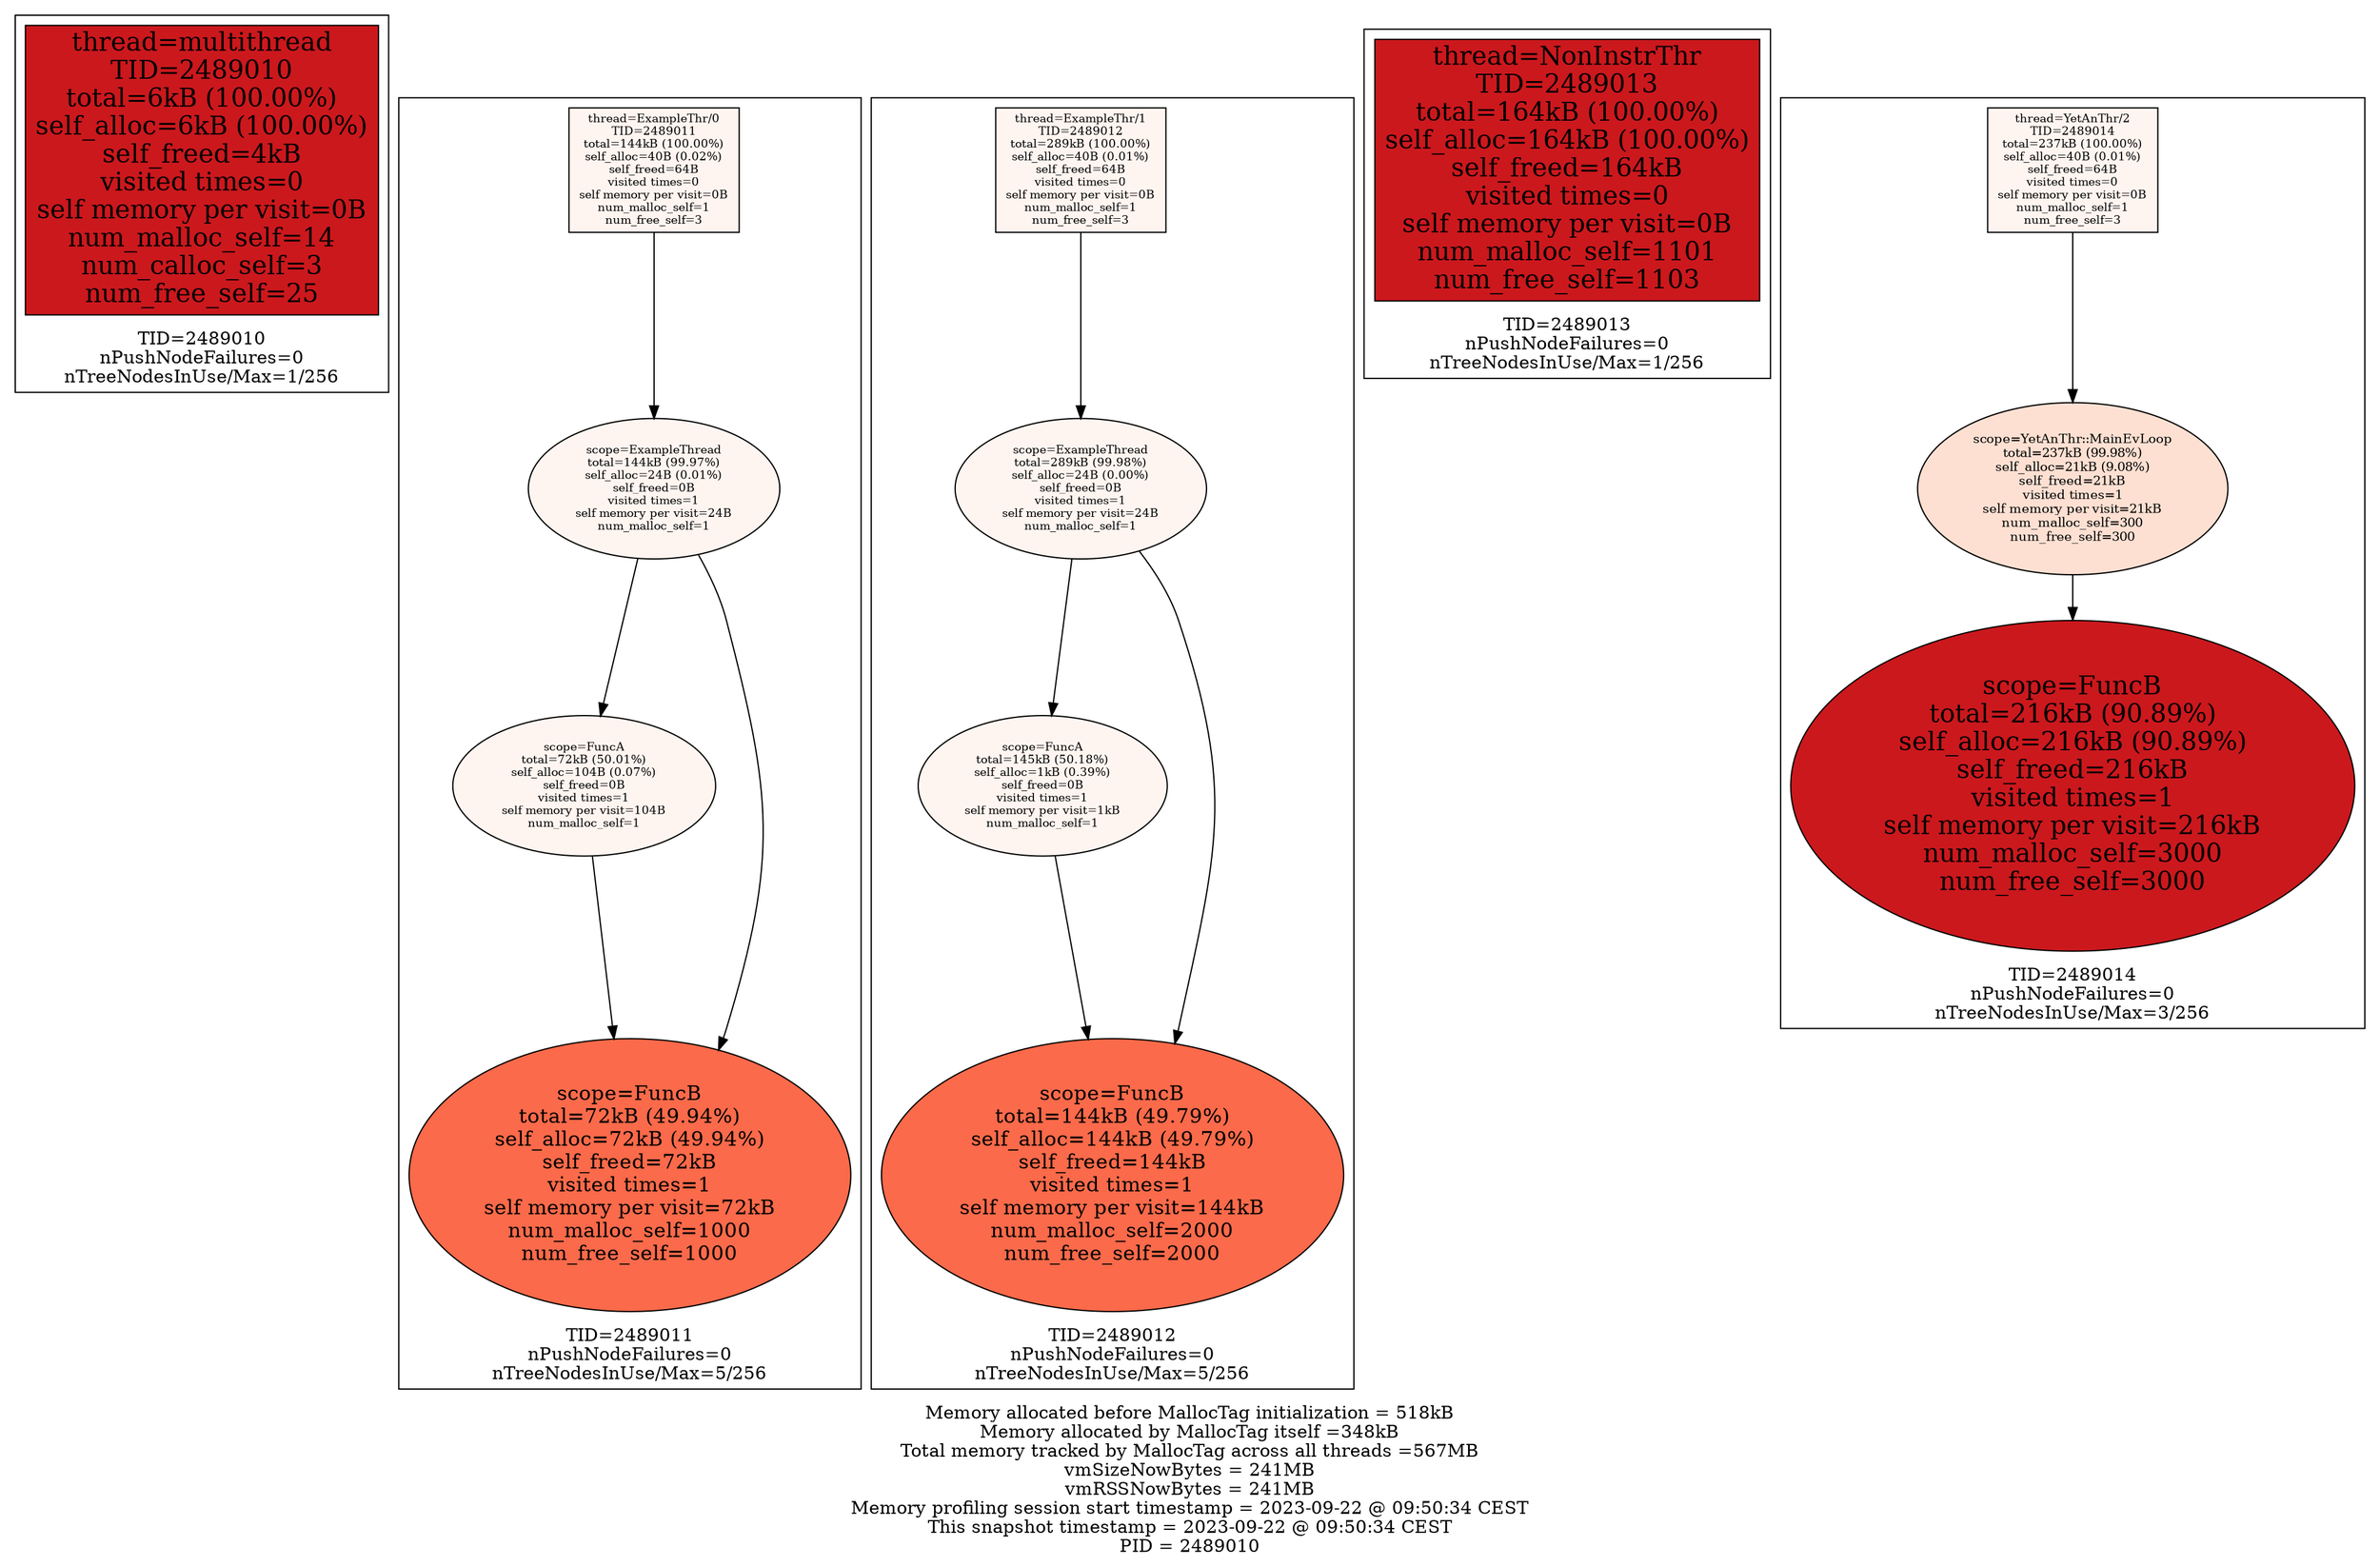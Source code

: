 digraph MallocTree {
 node [colorscheme=reds9 style=filled]
 subgraph cluster_TID2489010 {
  node [colorscheme=reds9 style=filled]
  labelloc="b"
  label="TID=2489010\nnPushNodeFailures=0\nnTreeNodesInUse/Max=1/256\n"
  "2489010_multithread" [label="thread=multithread\nTID=2489010\ntotal=6kB (100.00%)\nself_alloc=6kB (100.00%)\nself_freed=4kB\nvisited times=0\nself memory per visit=0B\nnum_malloc_self=14\nnum_calloc_self=3\nnum_free_self=25" shape=box fillcolor=7 fontsize=20]
 }

 subgraph cluster_TID2489011 {
  node [colorscheme=reds9 style=filled]
  labelloc="b"
  label="TID=2489011\nnPushNodeFailures=0\nnTreeNodesInUse/Max=5/256\n"
  "2489011_ExampleThr/0" [label="thread=ExampleThr/0\nTID=2489011\ntotal=144kB (100.00%)\nself_alloc=40B (0.02%)\nself_freed=64B\nvisited times=0\nself memory per visit=0B\nnum_malloc_self=1\nnum_free_self=3" shape=box fillcolor=1 fontsize=9]
  "2489011_ExampleThr/0" -> "2489011_ExampleThread"
  "2489011_ExampleThread" [label="scope=ExampleThread\ntotal=144kB (99.97%)\nself_alloc=24B (0.01%)\nself_freed=0B\nvisited times=1\nself memory per visit=24B\nnum_malloc_self=1" fillcolor=1 fontsize=9]
  "2489011_ExampleThread" -> "2489011_FuncA"
  "2489011_ExampleThread" -> "2489011_FuncB"
  "2489011_FuncA" [label="scope=FuncA\ntotal=72kB (50.01%)\nself_alloc=104B (0.07%)\nself_freed=0B\nvisited times=1\nself memory per visit=104B\nnum_malloc_self=1" fillcolor=1 fontsize=9]
  "2489011_FuncA" -> "2489011_FuncB"
  "2489011_FuncB" [label="scope=FuncB\ntotal=72kB (49.94%)\nself_alloc=72kB (49.94%)\nself_freed=72kB\nvisited times=1\nself memory per visit=72kB\nnum_malloc_self=1000\nnum_free_self=1000" fillcolor=5 fontsize=16]
  "2489011_FuncB" [label="scope=FuncB\ntotal=72kB (49.94%)\nself_alloc=72kB (49.94%)\nself_freed=72kB\nvisited times=1\nself memory per visit=72kB\nnum_malloc_self=1000\nnum_free_self=1000" fillcolor=5 fontsize=16]
 }

 subgraph cluster_TID2489012 {
  node [colorscheme=reds9 style=filled]
  labelloc="b"
  label="TID=2489012\nnPushNodeFailures=0\nnTreeNodesInUse/Max=5/256\n"
  "2489012_ExampleThr/1" [label="thread=ExampleThr/1\nTID=2489012\ntotal=289kB (100.00%)\nself_alloc=40B (0.01%)\nself_freed=64B\nvisited times=0\nself memory per visit=0B\nnum_malloc_self=1\nnum_free_self=3" shape=box fillcolor=1 fontsize=9]
  "2489012_ExampleThr/1" -> "2489012_ExampleThread"
  "2489012_ExampleThread" [label="scope=ExampleThread\ntotal=289kB (99.98%)\nself_alloc=24B (0.00%)\nself_freed=0B\nvisited times=1\nself memory per visit=24B\nnum_malloc_self=1" fillcolor=1 fontsize=9]
  "2489012_ExampleThread" -> "2489012_FuncA"
  "2489012_ExampleThread" -> "2489012_FuncB"
  "2489012_FuncA" [label="scope=FuncA\ntotal=145kB (50.18%)\nself_alloc=1kB (0.39%)\nself_freed=0B\nvisited times=1\nself memory per visit=1kB\nnum_malloc_self=1" fillcolor=1 fontsize=9]
  "2489012_FuncA" -> "2489012_FuncB"
  "2489012_FuncB" [label="scope=FuncB\ntotal=144kB (49.79%)\nself_alloc=144kB (49.79%)\nself_freed=144kB\nvisited times=1\nself memory per visit=144kB\nnum_malloc_self=2000\nnum_free_self=2000" fillcolor=5 fontsize=16]
  "2489012_FuncB" [label="scope=FuncB\ntotal=144kB (49.79%)\nself_alloc=144kB (49.79%)\nself_freed=144kB\nvisited times=1\nself memory per visit=144kB\nnum_malloc_self=2000\nnum_free_self=2000" fillcolor=5 fontsize=16]
 }

 subgraph cluster_TID2489013 {
  node [colorscheme=reds9 style=filled]
  labelloc="b"
  label="TID=2489013\nnPushNodeFailures=0\nnTreeNodesInUse/Max=1/256\n"
  "2489013_NonInstrThr" [label="thread=NonInstrThr\nTID=2489013\ntotal=164kB (100.00%)\nself_alloc=164kB (100.00%)\nself_freed=164kB\nvisited times=0\nself memory per visit=0B\nnum_malloc_self=1101\nnum_free_self=1103" shape=box fillcolor=7 fontsize=20]
 }

 subgraph cluster_TID2489014 {
  node [colorscheme=reds9 style=filled]
  labelloc="b"
  label="TID=2489014\nnPushNodeFailures=0\nnTreeNodesInUse/Max=3/256\n"
  "2489014_YetAnThr/2" [label="thread=YetAnThr/2\nTID=2489014\ntotal=237kB (100.00%)\nself_alloc=40B (0.01%)\nself_freed=64B\nvisited times=0\nself memory per visit=0B\nnum_malloc_self=1\nnum_free_self=3" shape=box fillcolor=1 fontsize=9]
  "2489014_YetAnThr/2" -> "2489014_YetAnThr::MainEvLoop"
  "2489014_YetAnThr::MainEvLoop" [label="scope=YetAnThr::MainEvLoop\ntotal=237kB (99.98%)\nself_alloc=21kB (9.08%)\nself_freed=21kB\nvisited times=1\nself memory per visit=21kB\nnum_malloc_self=300\nnum_free_self=300" fillcolor=2 fontsize=10]
  "2489014_YetAnThr::MainEvLoop" -> "2489014_FuncB"
  "2489014_FuncB" [label="scope=FuncB\ntotal=216kB (90.89%)\nself_alloc=216kB (90.89%)\nself_freed=216kB\nvisited times=1\nself memory per visit=216kB\nnum_malloc_self=3000\nnum_free_self=3000" fillcolor=7 fontsize=20]
 }

 labelloc="b"
 label="Memory allocated before MallocTag initialization = 518kB\nMemory allocated by MallocTag itself =348kB\nTotal memory tracked by MallocTag across all threads =567MB\nvmSizeNowBytes = 241MB\nvmRSSNowBytes = 241MB\nMemory profiling session start timestamp = 2023-09-22 @ 09:50:34 CEST\nThis snapshot timestamp = 2023-09-22 @ 09:50:34 CEST\nPID = 2489010\n"
}

